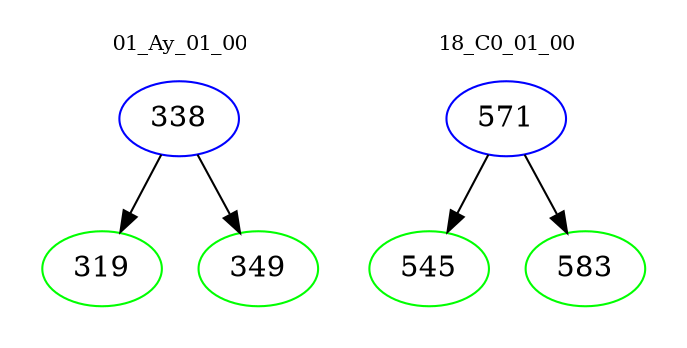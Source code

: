 digraph{
subgraph cluster_0 {
color = white
label = "01_Ay_01_00";
fontsize=10;
T0_338 [label="338", color="blue"]
T0_338 -> T0_319 [color="black"]
T0_319 [label="319", color="green"]
T0_338 -> T0_349 [color="black"]
T0_349 [label="349", color="green"]
}
subgraph cluster_1 {
color = white
label = "18_C0_01_00";
fontsize=10;
T1_571 [label="571", color="blue"]
T1_571 -> T1_545 [color="black"]
T1_545 [label="545", color="green"]
T1_571 -> T1_583 [color="black"]
T1_583 [label="583", color="green"]
}
}
